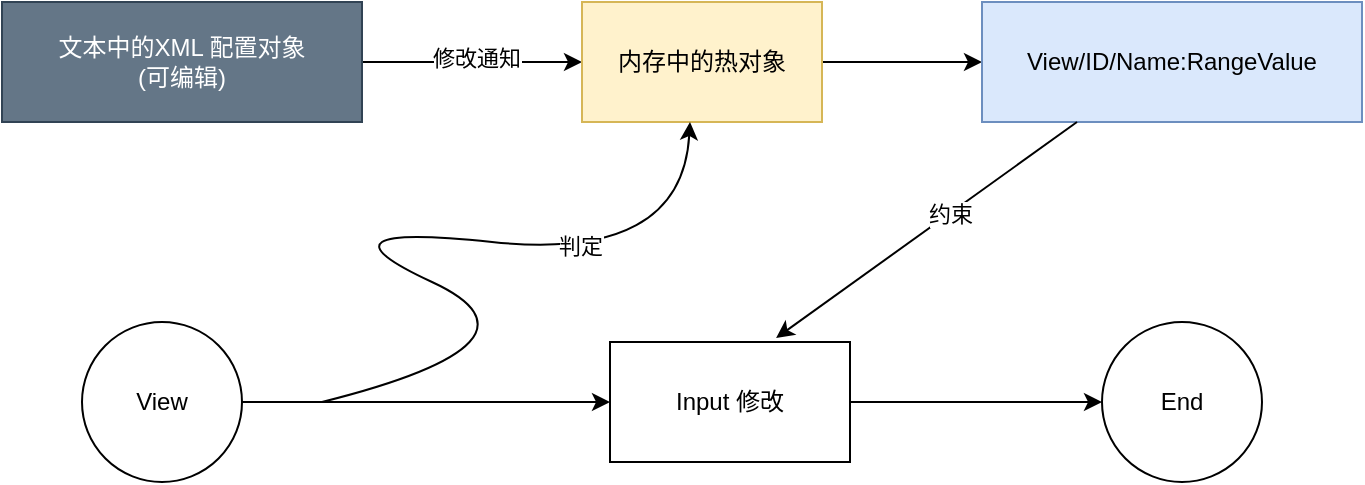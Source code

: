 <mxfile version="22.0.4" type="github">
  <diagram name="第 1 页" id="V0TIpi6mokTJa5kS5onZ">
    <mxGraphModel dx="1434" dy="790" grid="1" gridSize="10" guides="1" tooltips="1" connect="1" arrows="1" fold="1" page="1" pageScale="1" pageWidth="827" pageHeight="1169" math="0" shadow="0">
      <root>
        <mxCell id="0" />
        <mxCell id="1" parent="0" />
        <mxCell id="emABKG5DKzfL5J5faoHv-3" value="" style="edgeStyle=orthogonalEdgeStyle;rounded=0;orthogonalLoop=1;jettySize=auto;html=1;" edge="1" parent="1" source="emABKG5DKzfL5J5faoHv-1" target="emABKG5DKzfL5J5faoHv-2">
          <mxGeometry relative="1" as="geometry" />
        </mxCell>
        <mxCell id="emABKG5DKzfL5J5faoHv-4" value="修改通知" style="edgeLabel;html=1;align=center;verticalAlign=middle;resizable=0;points=[];" vertex="1" connectable="0" parent="emABKG5DKzfL5J5faoHv-3">
          <mxGeometry x="0.025" y="2" relative="1" as="geometry">
            <mxPoint as="offset" />
          </mxGeometry>
        </mxCell>
        <mxCell id="emABKG5DKzfL5J5faoHv-1" value="文本中的XML 配置对象&lt;br&gt;(可编辑)" style="rounded=0;whiteSpace=wrap;html=1;fillColor=#647687;fontColor=#ffffff;strokeColor=#314354;" vertex="1" parent="1">
          <mxGeometry x="50" y="150" width="180" height="60" as="geometry" />
        </mxCell>
        <mxCell id="emABKG5DKzfL5J5faoHv-6" value="" style="edgeStyle=orthogonalEdgeStyle;rounded=0;orthogonalLoop=1;jettySize=auto;html=1;" edge="1" parent="1" source="emABKG5DKzfL5J5faoHv-2" target="emABKG5DKzfL5J5faoHv-5">
          <mxGeometry relative="1" as="geometry" />
        </mxCell>
        <mxCell id="emABKG5DKzfL5J5faoHv-2" value="内存中的热对象" style="rounded=0;whiteSpace=wrap;html=1;fillColor=#fff2cc;strokeColor=#d6b656;" vertex="1" parent="1">
          <mxGeometry x="340" y="150" width="120" height="60" as="geometry" />
        </mxCell>
        <mxCell id="emABKG5DKzfL5J5faoHv-5" value="View/ID/Name:RangeValue&lt;br&gt;" style="whiteSpace=wrap;html=1;rounded=0;fillColor=#dae8fc;strokeColor=#6c8ebf;" vertex="1" parent="1">
          <mxGeometry x="540" y="150" width="190" height="60" as="geometry" />
        </mxCell>
        <mxCell id="emABKG5DKzfL5J5faoHv-9" value="" style="edgeStyle=orthogonalEdgeStyle;rounded=0;orthogonalLoop=1;jettySize=auto;html=1;" edge="1" parent="1" source="emABKG5DKzfL5J5faoHv-7" target="emABKG5DKzfL5J5faoHv-8">
          <mxGeometry relative="1" as="geometry" />
        </mxCell>
        <mxCell id="emABKG5DKzfL5J5faoHv-7" value="View" style="ellipse;whiteSpace=wrap;html=1;aspect=fixed;" vertex="1" parent="1">
          <mxGeometry x="90" y="310" width="80" height="80" as="geometry" />
        </mxCell>
        <mxCell id="emABKG5DKzfL5J5faoHv-11" value="" style="edgeStyle=orthogonalEdgeStyle;rounded=0;orthogonalLoop=1;jettySize=auto;html=1;" edge="1" parent="1" source="emABKG5DKzfL5J5faoHv-8" target="emABKG5DKzfL5J5faoHv-10">
          <mxGeometry relative="1" as="geometry" />
        </mxCell>
        <mxCell id="emABKG5DKzfL5J5faoHv-8" value="Input 修改" style="whiteSpace=wrap;html=1;" vertex="1" parent="1">
          <mxGeometry x="354" y="320" width="120" height="60" as="geometry" />
        </mxCell>
        <mxCell id="emABKG5DKzfL5J5faoHv-10" value="End" style="ellipse;whiteSpace=wrap;html=1;" vertex="1" parent="1">
          <mxGeometry x="600" y="310" width="80" height="80" as="geometry" />
        </mxCell>
        <mxCell id="emABKG5DKzfL5J5faoHv-12" value="" style="curved=1;endArrow=classic;html=1;rounded=0;entryX=0.45;entryY=1;entryDx=0;entryDy=0;entryPerimeter=0;" edge="1" parent="1" target="emABKG5DKzfL5J5faoHv-2">
          <mxGeometry width="50" height="50" relative="1" as="geometry">
            <mxPoint x="210" y="350" as="sourcePoint" />
            <mxPoint x="390" y="220" as="targetPoint" />
            <Array as="points">
              <mxPoint x="330" y="320" />
              <mxPoint x="200" y="260" />
              <mxPoint x="390" y="280" />
            </Array>
          </mxGeometry>
        </mxCell>
        <mxCell id="emABKG5DKzfL5J5faoHv-16" value="判定" style="edgeLabel;html=1;align=center;verticalAlign=middle;resizable=0;points=[];" vertex="1" connectable="0" parent="emABKG5DKzfL5J5faoHv-12">
          <mxGeometry x="0.539" y="3" relative="1" as="geometry">
            <mxPoint as="offset" />
          </mxGeometry>
        </mxCell>
        <mxCell id="emABKG5DKzfL5J5faoHv-14" value="" style="endArrow=classic;html=1;rounded=0;exitX=0.25;exitY=1;exitDx=0;exitDy=0;entryX=0.692;entryY=-0.033;entryDx=0;entryDy=0;entryPerimeter=0;" edge="1" parent="1" source="emABKG5DKzfL5J5faoHv-5" target="emABKG5DKzfL5J5faoHv-8">
          <mxGeometry width="50" height="50" relative="1" as="geometry">
            <mxPoint x="390" y="330" as="sourcePoint" />
            <mxPoint x="500" y="250" as="targetPoint" />
          </mxGeometry>
        </mxCell>
        <mxCell id="emABKG5DKzfL5J5faoHv-15" value="约束" style="edgeLabel;html=1;align=center;verticalAlign=middle;resizable=0;points=[];" vertex="1" connectable="0" parent="emABKG5DKzfL5J5faoHv-14">
          <mxGeometry x="-0.145" relative="1" as="geometry">
            <mxPoint as="offset" />
          </mxGeometry>
        </mxCell>
      </root>
    </mxGraphModel>
  </diagram>
</mxfile>
